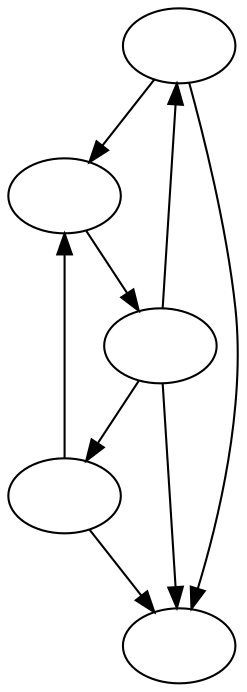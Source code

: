 digraph GrahpName {
	0 [label=" "];
	1 [label=" "];
	2 [label=" "];
	3 [label=" "];
	4 [label=" "];
	0 -> 1;
	1 -> 2;
	2 -> 3;
	3 -> 4;
	2 -> 4;
	2 -> 0;
	3 -> 1;
	0 -> 4;
}